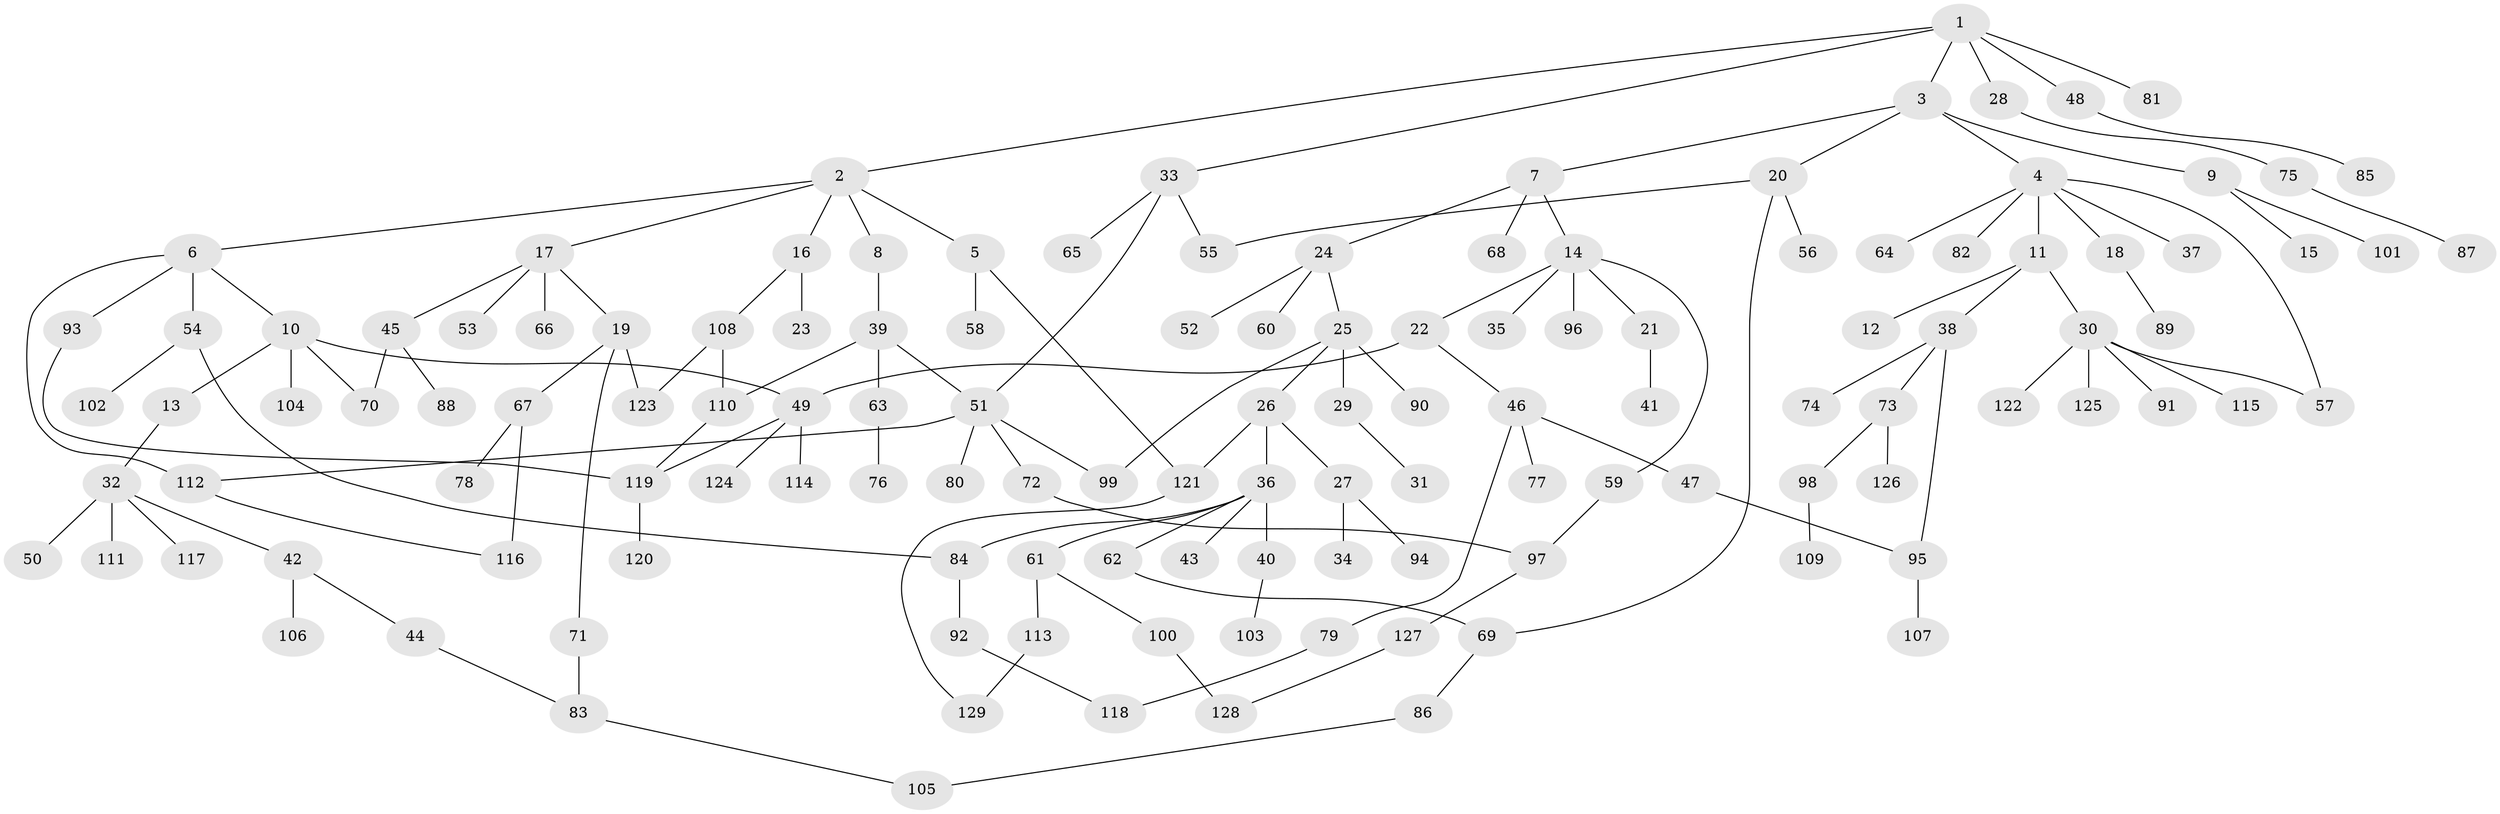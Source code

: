 // Generated by graph-tools (version 1.1) at 2025/10/02/27/25 16:10:52]
// undirected, 129 vertices, 150 edges
graph export_dot {
graph [start="1"]
  node [color=gray90,style=filled];
  1;
  2;
  3;
  4;
  5;
  6;
  7;
  8;
  9;
  10;
  11;
  12;
  13;
  14;
  15;
  16;
  17;
  18;
  19;
  20;
  21;
  22;
  23;
  24;
  25;
  26;
  27;
  28;
  29;
  30;
  31;
  32;
  33;
  34;
  35;
  36;
  37;
  38;
  39;
  40;
  41;
  42;
  43;
  44;
  45;
  46;
  47;
  48;
  49;
  50;
  51;
  52;
  53;
  54;
  55;
  56;
  57;
  58;
  59;
  60;
  61;
  62;
  63;
  64;
  65;
  66;
  67;
  68;
  69;
  70;
  71;
  72;
  73;
  74;
  75;
  76;
  77;
  78;
  79;
  80;
  81;
  82;
  83;
  84;
  85;
  86;
  87;
  88;
  89;
  90;
  91;
  92;
  93;
  94;
  95;
  96;
  97;
  98;
  99;
  100;
  101;
  102;
  103;
  104;
  105;
  106;
  107;
  108;
  109;
  110;
  111;
  112;
  113;
  114;
  115;
  116;
  117;
  118;
  119;
  120;
  121;
  122;
  123;
  124;
  125;
  126;
  127;
  128;
  129;
  1 -- 2;
  1 -- 3;
  1 -- 28;
  1 -- 33;
  1 -- 48;
  1 -- 81;
  2 -- 5;
  2 -- 6;
  2 -- 8;
  2 -- 16;
  2 -- 17;
  3 -- 4;
  3 -- 7;
  3 -- 9;
  3 -- 20;
  4 -- 11;
  4 -- 18;
  4 -- 37;
  4 -- 57;
  4 -- 64;
  4 -- 82;
  5 -- 58;
  5 -- 121;
  6 -- 10;
  6 -- 54;
  6 -- 93;
  6 -- 112;
  7 -- 14;
  7 -- 24;
  7 -- 68;
  8 -- 39;
  9 -- 15;
  9 -- 101;
  10 -- 13;
  10 -- 49;
  10 -- 104;
  10 -- 70;
  11 -- 12;
  11 -- 30;
  11 -- 38;
  13 -- 32;
  14 -- 21;
  14 -- 22;
  14 -- 35;
  14 -- 59;
  14 -- 96;
  16 -- 23;
  16 -- 108;
  17 -- 19;
  17 -- 45;
  17 -- 53;
  17 -- 66;
  18 -- 89;
  19 -- 67;
  19 -- 71;
  19 -- 123;
  20 -- 55;
  20 -- 56;
  20 -- 69;
  21 -- 41;
  22 -- 46;
  22 -- 49;
  24 -- 25;
  24 -- 52;
  24 -- 60;
  25 -- 26;
  25 -- 29;
  25 -- 90;
  25 -- 99;
  26 -- 27;
  26 -- 36;
  26 -- 121;
  27 -- 34;
  27 -- 94;
  28 -- 75;
  29 -- 31;
  30 -- 91;
  30 -- 115;
  30 -- 122;
  30 -- 125;
  30 -- 57;
  32 -- 42;
  32 -- 50;
  32 -- 111;
  32 -- 117;
  33 -- 51;
  33 -- 65;
  33 -- 55;
  36 -- 40;
  36 -- 43;
  36 -- 61;
  36 -- 62;
  36 -- 84;
  38 -- 73;
  38 -- 74;
  38 -- 95;
  39 -- 63;
  39 -- 51;
  39 -- 110;
  40 -- 103;
  42 -- 44;
  42 -- 106;
  44 -- 83;
  45 -- 70;
  45 -- 88;
  46 -- 47;
  46 -- 77;
  46 -- 79;
  47 -- 95;
  48 -- 85;
  49 -- 114;
  49 -- 124;
  49 -- 119;
  51 -- 72;
  51 -- 80;
  51 -- 112;
  51 -- 99;
  54 -- 84;
  54 -- 102;
  59 -- 97;
  61 -- 100;
  61 -- 113;
  62 -- 69;
  63 -- 76;
  67 -- 78;
  67 -- 116;
  69 -- 86;
  71 -- 83;
  72 -- 97;
  73 -- 98;
  73 -- 126;
  75 -- 87;
  79 -- 118;
  83 -- 105;
  84 -- 92;
  86 -- 105;
  92 -- 118;
  93 -- 119;
  95 -- 107;
  97 -- 127;
  98 -- 109;
  100 -- 128;
  108 -- 110;
  108 -- 123;
  110 -- 119;
  112 -- 116;
  113 -- 129;
  119 -- 120;
  121 -- 129;
  127 -- 128;
}
